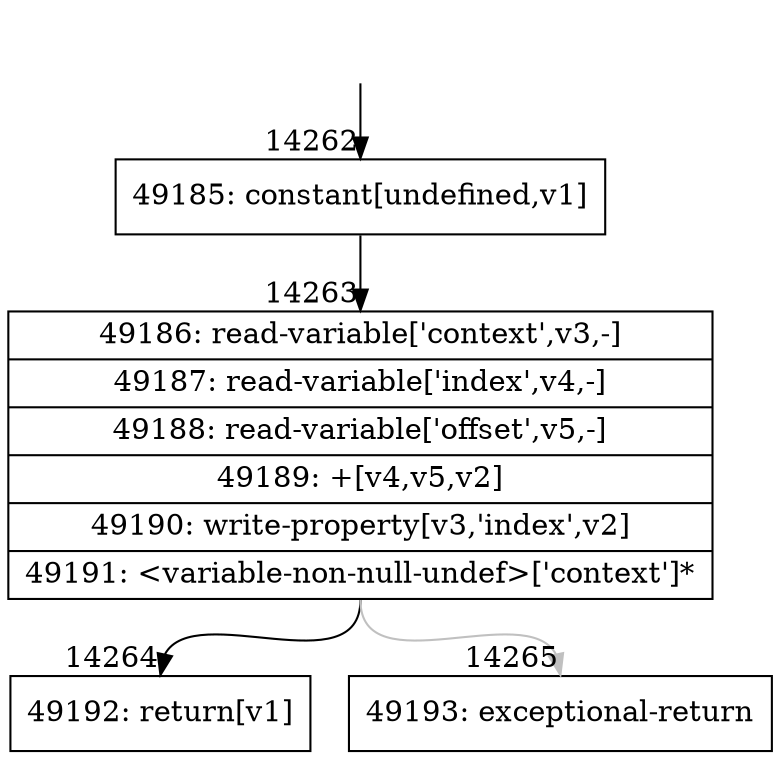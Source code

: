 digraph {
rankdir="TD"
BB_entry1192[shape=none,label=""];
BB_entry1192 -> BB14262 [tailport=s, headport=n, headlabel="    14262"]
BB14262 [shape=record label="{49185: constant[undefined,v1]}" ] 
BB14262 -> BB14263 [tailport=s, headport=n, headlabel="      14263"]
BB14263 [shape=record label="{49186: read-variable['context',v3,-]|49187: read-variable['index',v4,-]|49188: read-variable['offset',v5,-]|49189: +[v4,v5,v2]|49190: write-property[v3,'index',v2]|49191: \<variable-non-null-undef\>['context']*}" ] 
BB14263 -> BB14264 [tailport=s, headport=n, headlabel="      14264"]
BB14263 -> BB14265 [tailport=s, headport=n, color=gray, headlabel="      14265"]
BB14264 [shape=record label="{49192: return[v1]}" ] 
BB14265 [shape=record label="{49193: exceptional-return}" ] 
//#$~ 26412
}
